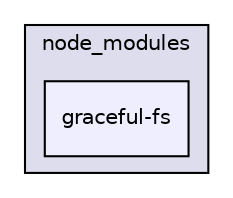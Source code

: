digraph "gulp-src/node_modules/gulp/node_modules/gulp-util/node_modules/dateformat/node_modules/meow/node_modules/read-pkg-up/node_modules/read-pkg/node_modules/path-type/node_modules/graceful-fs" {
  compound=true
  node [ fontsize="10", fontname="Helvetica"];
  edge [ labelfontsize="10", labelfontname="Helvetica"];
  subgraph clusterdir_b7e032823268fed2f76767166010d226 {
    graph [ bgcolor="#ddddee", pencolor="black", label="node_modules" fontname="Helvetica", fontsize="10", URL="dir_b7e032823268fed2f76767166010d226.html"]
  dir_151403d562ac910959213ab2455e9cd8 [shape=box, label="graceful-fs", style="filled", fillcolor="#eeeeff", pencolor="black", URL="dir_151403d562ac910959213ab2455e9cd8.html"];
  }
}
